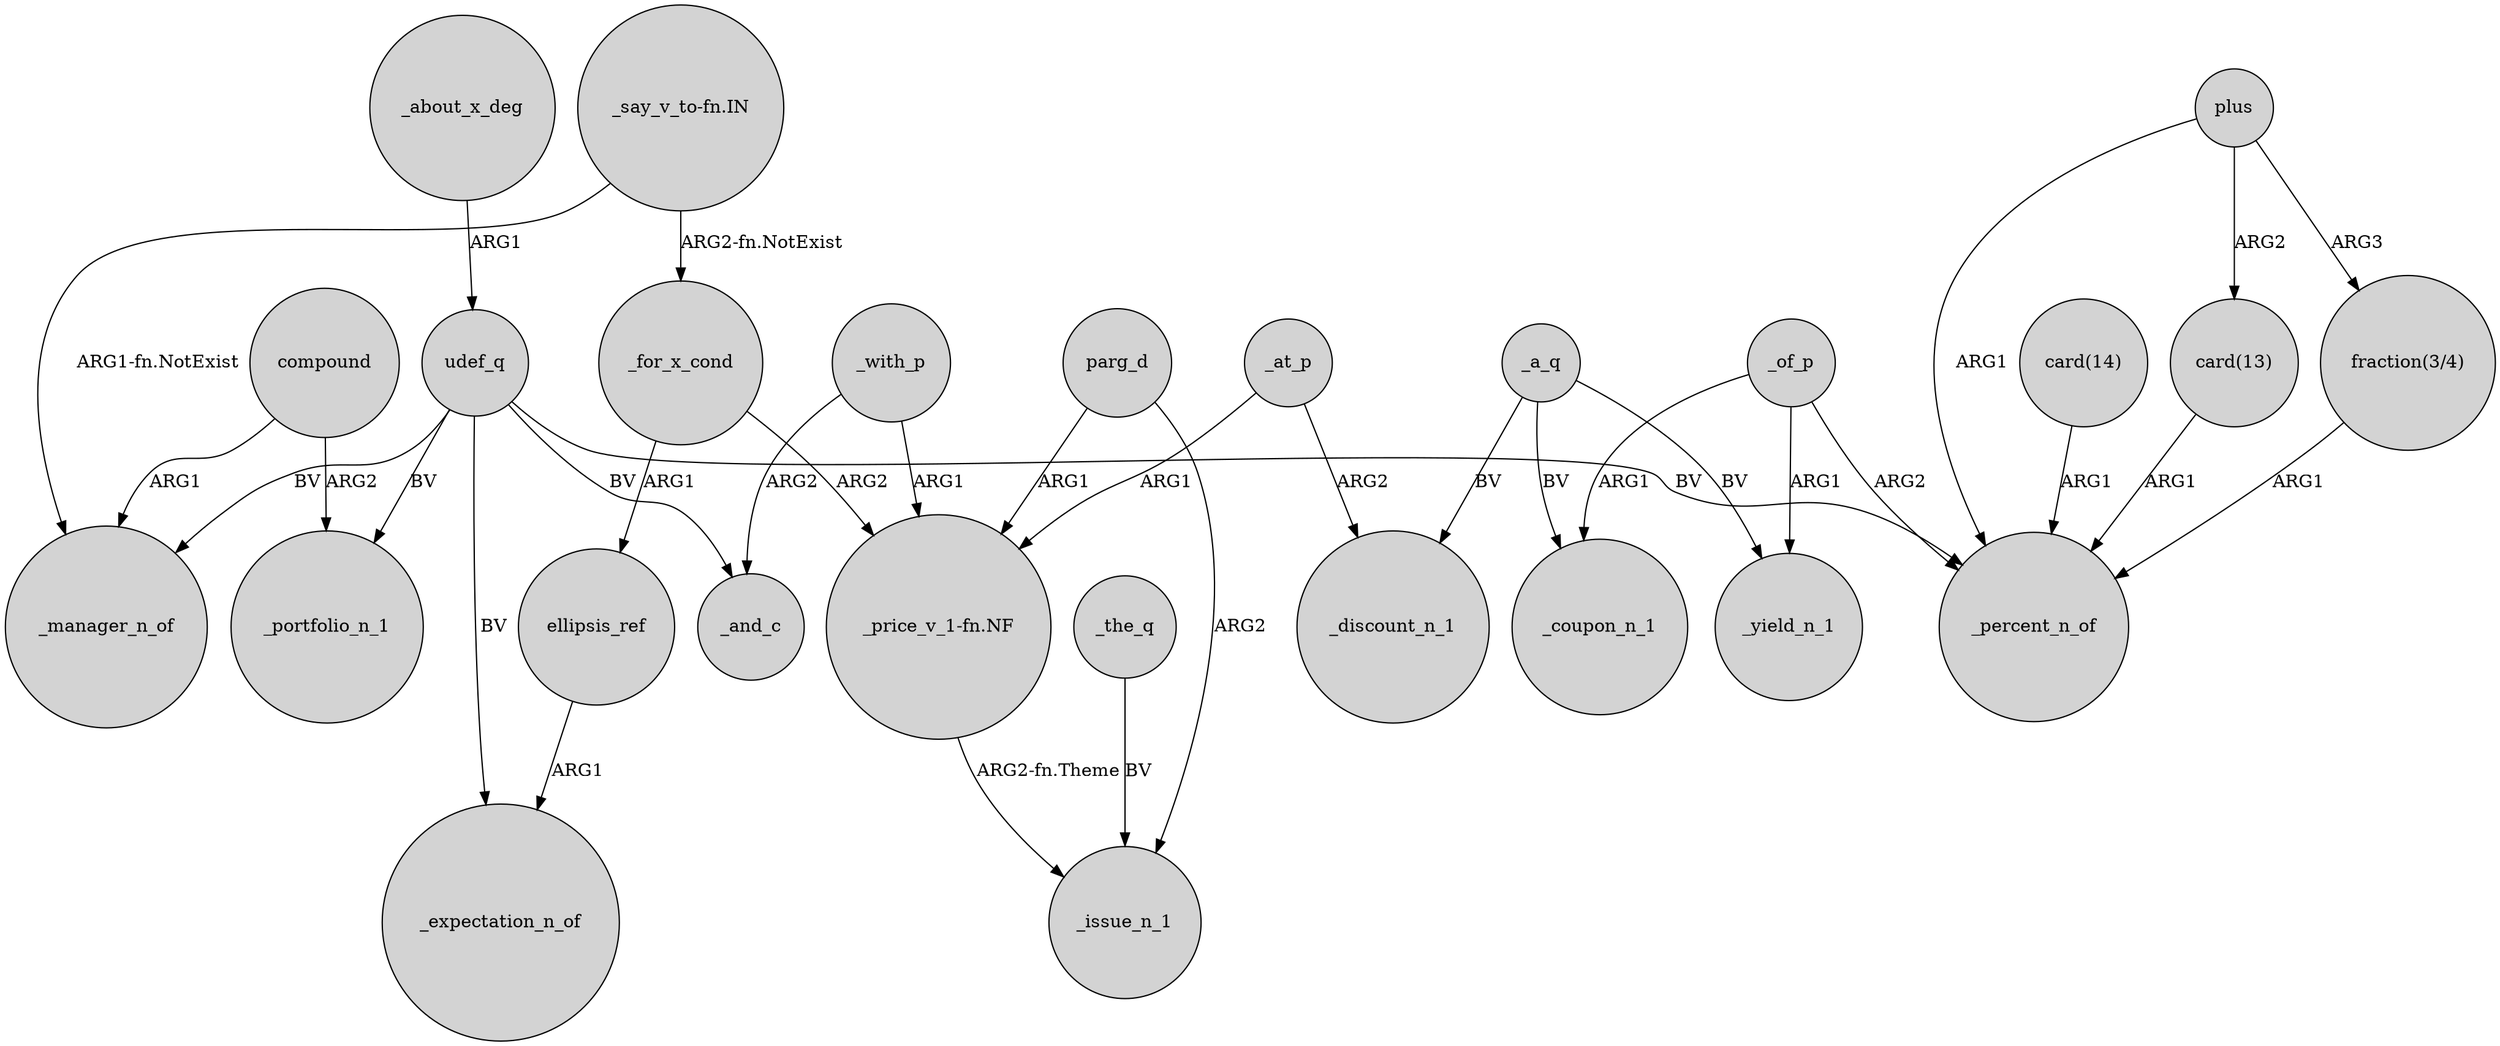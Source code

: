 digraph {
	node [shape=circle style=filled]
	_with_p -> _and_c [label=ARG2]
	compound -> _manager_n_of [label=ARG1]
	_with_p -> "_price_v_1-fn.NF" [label=ARG1]
	_for_x_cond -> ellipsis_ref [label=ARG1]
	"_price_v_1-fn.NF" -> _issue_n_1 [label="ARG2-fn.Theme"]
	_of_p -> _coupon_n_1 [label=ARG1]
	compound -> _portfolio_n_1 [label=ARG2]
	plus -> _percent_n_of [label=ARG1]
	_a_q -> _yield_n_1 [label=BV]
	_the_q -> _issue_n_1 [label=BV]
	_about_x_deg -> udef_q [label=ARG1]
	_at_p -> "_price_v_1-fn.NF" [label=ARG1]
	_of_p -> _percent_n_of [label=ARG2]
	_a_q -> _coupon_n_1 [label=BV]
	_of_p -> _yield_n_1 [label=ARG1]
	_at_p -> _discount_n_1 [label=ARG2]
	"card(14)" -> _percent_n_of [label=ARG1]
	"_say_v_to-fn.IN" -> _manager_n_of [label="ARG1-fn.NotExist"]
	ellipsis_ref -> _expectation_n_of [label=ARG1]
	"_say_v_to-fn.IN" -> _for_x_cond [label="ARG2-fn.NotExist"]
	_a_q -> _discount_n_1 [label=BV]
	udef_q -> _manager_n_of [label=BV]
	parg_d -> "_price_v_1-fn.NF" [label=ARG1]
	parg_d -> _issue_n_1 [label=ARG2]
	"card(13)" -> _percent_n_of [label=ARG1]
	plus -> "card(13)" [label=ARG2]
	udef_q -> _percent_n_of [label=BV]
	_for_x_cond -> "_price_v_1-fn.NF" [label=ARG2]
	"fraction(3/4)" -> _percent_n_of [label=ARG1]
	udef_q -> _and_c [label=BV]
	udef_q -> _expectation_n_of [label=BV]
	udef_q -> _portfolio_n_1 [label=BV]
	plus -> "fraction(3/4)" [label=ARG3]
}
